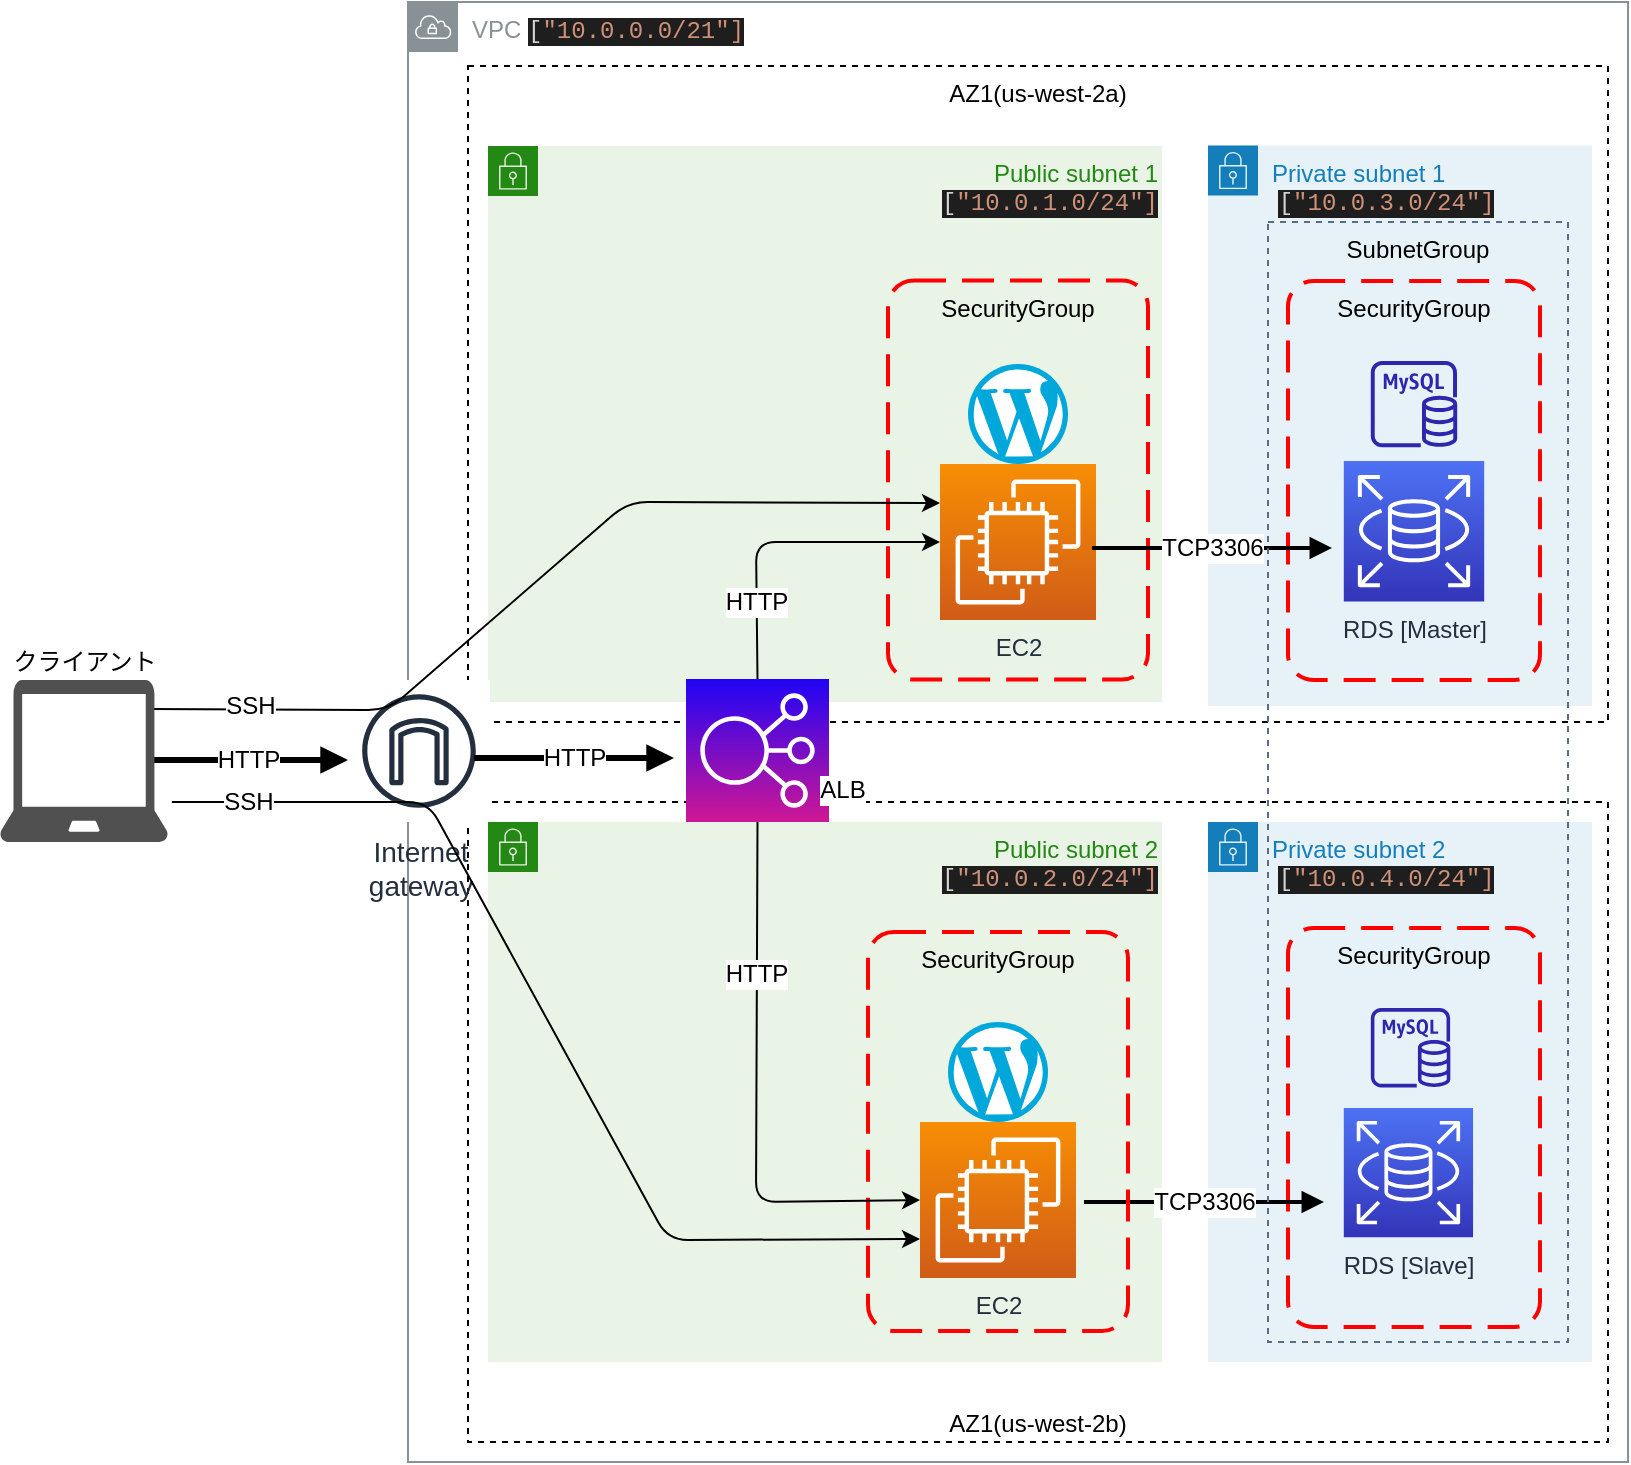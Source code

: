 <mxfile>
    <diagram id="af0zJv1sFqZIyem5Vi3e" name="ページ1">
        <mxGraphModel dx="1159" dy="779" grid="1" gridSize="10" guides="1" tooltips="1" connect="1" arrows="1" fold="1" page="1" pageScale="1" pageWidth="827" pageHeight="1169" math="0" shadow="0">
            <root>
                <mxCell id="0"/>
                <mxCell id="1" parent="0"/>
                <mxCell id="30" value="VPC&amp;nbsp;&lt;span style=&quot;border-color: var(--border-color); color: rgb(212, 212, 212); font-family: Consolas, &amp;quot;Courier New&amp;quot;, monospace; background-color: rgb(30, 30, 30);&quot;&gt;[&lt;/span&gt;&lt;span style=&quot;border-color: var(--border-color); font-family: Consolas, &amp;quot;Courier New&amp;quot;, monospace; background-color: rgb(30, 30, 30); color: rgb(206, 145, 120);&quot;&gt;&quot;10.0.0.0/21&quot;]&lt;/span&gt;" style="sketch=0;outlineConnect=0;gradientColor=none;html=1;whiteSpace=wrap;fontSize=12;fontStyle=0;shape=mxgraph.aws4.group;grIcon=mxgraph.aws4.group_vpc;strokeColor=#879196;fillColor=none;verticalAlign=top;align=left;spacingLeft=30;fontColor=#879196;dashed=0;rounded=0;" parent="1" vertex="1">
                    <mxGeometry x="210" y="20" width="610" height="730" as="geometry"/>
                </mxCell>
                <mxCell id="73" value="AZ1(us-west-2a)" style="fillColor=none;strokeColor=default;dashed=1;verticalAlign=top;fontStyle=0;fontColor=#000000;rounded=0;align=center;" parent="1" vertex="1">
                    <mxGeometry x="240" y="52" width="570" height="328" as="geometry"/>
                </mxCell>
                <mxCell id="27" value="AZ1(us-west-2b)" style="fillColor=none;strokeColor=default;dashed=1;verticalAlign=bottom;fontStyle=0;fontColor=#000000;rounded=0;align=center;" parent="1" vertex="1">
                    <mxGeometry x="240" y="420" width="570" height="320" as="geometry"/>
                </mxCell>
                <mxCell id="69" value="Public subnet 2&lt;br&gt;&amp;nbsp;&amp;nbsp;&lt;span style=&quot;border-color: var(--border-color); color: rgb(212, 212, 212); font-family: Consolas, &amp;quot;Courier New&amp;quot;, monospace; background-color: rgb(30, 30, 30);&quot;&gt;[&lt;/span&gt;&lt;span style=&quot;border-color: var(--border-color); font-family: Consolas, &amp;quot;Courier New&amp;quot;, monospace; background-color: rgb(30, 30, 30); color: rgb(206, 145, 120);&quot;&gt;&quot;10.0.2.0/24&quot;]&lt;/span&gt;" style="points=[[0,0],[0.25,0],[0.5,0],[0.75,0],[1,0],[1,0.25],[1,0.5],[1,0.75],[1,1],[0.75,1],[0.5,1],[0.25,1],[0,1],[0,0.75],[0,0.5],[0,0.25]];outlineConnect=0;gradientColor=none;html=1;whiteSpace=wrap;fontSize=12;fontStyle=0;container=1;pointerEvents=0;collapsible=0;recursiveResize=0;shape=mxgraph.aws4.group;grIcon=mxgraph.aws4.group_security_group;grStroke=0;strokeColor=#248814;fillColor=#E9F3E6;verticalAlign=top;align=right;spacingLeft=30;fontColor=#248814;dashed=0;" parent="1" vertex="1">
                    <mxGeometry x="250" y="430" width="337" height="270" as="geometry"/>
                </mxCell>
                <mxCell id="16" value="Private subnet 1&amp;nbsp;&lt;br&gt;&lt;span style=&quot;color: rgb(36, 136, 20);&quot;&gt;&amp;nbsp;&lt;/span&gt;&lt;span style=&quot;border-color: var(--border-color); color: rgb(212, 212, 212); font-family: Consolas, &amp;quot;Courier New&amp;quot;, monospace; background-color: rgb(30, 30, 30);&quot;&gt;[&lt;/span&gt;&lt;span style=&quot;border-color: var(--border-color); font-family: Consolas, &amp;quot;Courier New&amp;quot;, monospace; background-color: rgb(30, 30, 30); color: rgb(206, 145, 120);&quot;&gt;&quot;10.0.3.0/24&quot;]&lt;/span&gt;" style="points=[[0,0],[0.25,0],[0.5,0],[0.75,0],[1,0],[1,0.25],[1,0.5],[1,0.75],[1,1],[0.75,1],[0.5,1],[0.25,1],[0,1],[0,0.75],[0,0.5],[0,0.25]];outlineConnect=0;gradientColor=none;html=1;whiteSpace=wrap;fontSize=12;fontStyle=0;container=1;pointerEvents=0;collapsible=0;recursiveResize=0;shape=mxgraph.aws4.group;grIcon=mxgraph.aws4.group_security_group;grStroke=0;strokeColor=#147EBA;fillColor=#E6F2F8;verticalAlign=top;align=left;spacingLeft=30;fontColor=#147EBA;dashed=0;" parent="1" vertex="1">
                    <mxGeometry x="610" y="91.75" width="192" height="280.25" as="geometry"/>
                </mxCell>
                <mxCell id="57" value="" style="group" parent="16" vertex="1" connectable="0">
                    <mxGeometry x="40" y="67.75" width="126" height="199.5" as="geometry"/>
                </mxCell>
                <mxCell id="58" value="" style="group" parent="57" vertex="1" connectable="0">
                    <mxGeometry width="126" height="199.5" as="geometry"/>
                </mxCell>
                <mxCell id="59" value="SecurityGroup" style="rounded=1;arcSize=10;dashed=1;strokeColor=#ff0000;fillColor=none;gradientColor=none;dashPattern=8 4;strokeWidth=2;verticalAlign=top;" parent="58" vertex="1">
                    <mxGeometry width="126" height="199.5" as="geometry"/>
                </mxCell>
                <mxCell id="60" value="RDS [Master]" style="sketch=0;points=[[0,0,0],[0.25,0,0],[0.5,0,0],[0.75,0,0],[1,0,0],[0,1,0],[0.25,1,0],[0.5,1,0],[0.75,1,0],[1,1,0],[0,0.25,0],[0,0.5,0],[0,0.75,0],[1,0.25,0],[1,0.5,0],[1,0.75,0]];outlineConnect=0;fontColor=#232F3E;gradientColor=#4D72F3;gradientDirection=north;fillColor=#3334B9;strokeColor=#ffffff;dashed=0;verticalLabelPosition=bottom;verticalAlign=top;align=center;html=1;fontSize=12;fontStyle=0;aspect=fixed;shape=mxgraph.aws4.resourceIcon;resIcon=mxgraph.aws4.rds;" parent="58" vertex="1">
                    <mxGeometry x="27.9" y="90" width="70.2" height="70.2" as="geometry"/>
                </mxCell>
                <mxCell id="61" value="" style="sketch=0;outlineConnect=0;fontColor=#232F3E;gradientColor=none;fillColor=#2E27AD;strokeColor=none;dashed=0;verticalLabelPosition=bottom;verticalAlign=top;align=center;html=1;fontSize=12;fontStyle=0;aspect=fixed;pointerEvents=1;shape=mxgraph.aws4.rds_mysql_instance;rounded=0;" parent="58" vertex="1">
                    <mxGeometry x="41.4" y="40" width="43.2" height="43.2" as="geometry"/>
                </mxCell>
                <mxCell id="13" value="Public subnet 1&lt;br&gt;&amp;nbsp;&amp;nbsp;&lt;span style=&quot;border-color: var(--border-color); color: rgb(212, 212, 212); font-family: Consolas, &amp;quot;Courier New&amp;quot;, monospace; background-color: rgb(30, 30, 30);&quot;&gt;[&lt;/span&gt;&lt;span style=&quot;border-color: var(--border-color); font-family: Consolas, &amp;quot;Courier New&amp;quot;, monospace; background-color: rgb(30, 30, 30); color: rgb(206, 145, 120);&quot;&gt;&quot;10.0.1.0/24&quot;]&lt;/span&gt;" style="points=[[0,0],[0.25,0],[0.5,0],[0.75,0],[1,0],[1,0.25],[1,0.5],[1,0.75],[1,1],[0.75,1],[0.5,1],[0.25,1],[0,1],[0,0.75],[0,0.5],[0,0.25]];outlineConnect=0;gradientColor=none;html=1;whiteSpace=wrap;fontSize=12;fontStyle=0;container=1;pointerEvents=0;collapsible=0;recursiveResize=0;shape=mxgraph.aws4.group;grIcon=mxgraph.aws4.group_security_group;grStroke=0;strokeColor=#248814;fillColor=#E9F3E6;verticalAlign=top;align=right;spacingLeft=30;fontColor=#248814;dashed=0;" parent="1" vertex="1">
                    <mxGeometry x="250" y="92" width="337" height="278" as="geometry"/>
                </mxCell>
                <mxCell id="7" value="SecurityGroup" style="rounded=1;arcSize=10;dashed=1;strokeColor=#ff0000;fillColor=none;gradientColor=none;dashPattern=8 4;strokeWidth=2;verticalAlign=top;" parent="13" vertex="1">
                    <mxGeometry x="200" y="67.25" width="130" height="199.5" as="geometry"/>
                </mxCell>
                <mxCell id="63" value="" style="group" parent="13" vertex="1" connectable="0">
                    <mxGeometry x="226" y="109" width="78" height="128" as="geometry"/>
                </mxCell>
                <mxCell id="2" value="EC2" style="sketch=0;points=[[0,0,0],[0.25,0,0],[0.5,0,0],[0.75,0,0],[1,0,0],[0,1,0],[0.25,1,0],[0.5,1,0],[0.75,1,0],[1,1,0],[0,0.25,0],[0,0.5,0],[0,0.75,0],[1,0.25,0],[1,0.5,0],[1,0.75,0]];outlineConnect=0;fontColor=#232F3E;gradientColor=#F78E04;gradientDirection=north;fillColor=#D05C17;strokeColor=#ffffff;dashed=0;verticalLabelPosition=bottom;verticalAlign=top;align=center;html=1;fontSize=12;fontStyle=0;aspect=fixed;shape=mxgraph.aws4.resourceIcon;resIcon=mxgraph.aws4.ec2;" parent="63" vertex="1">
                    <mxGeometry y="50" width="78" height="78" as="geometry"/>
                </mxCell>
                <mxCell id="3" value="" style="dashed=0;outlineConnect=0;html=1;align=center;labelPosition=center;verticalLabelPosition=bottom;verticalAlign=top;shape=mxgraph.weblogos.wordpress_2;fillColor=#00A7DA;strokeColor=none" parent="63" vertex="1">
                    <mxGeometry x="14" width="50" height="50" as="geometry"/>
                </mxCell>
                <mxCell id="102" value="" style="endArrow=block;html=1;fontSize=12;fontColor=#000000;strokeWidth=2;endFill=1;" parent="13" edge="1">
                    <mxGeometry relative="1" as="geometry">
                        <mxPoint x="302" y="201" as="sourcePoint"/>
                        <mxPoint x="422" y="201" as="targetPoint"/>
                    </mxGeometry>
                </mxCell>
                <mxCell id="103" value="TCP3306" style="edgeLabel;resizable=0;html=1;align=center;verticalAlign=middle;rounded=0;strokeColor=#1A1A1A;fontSize=12;fontColor=#000000;" parent="102" connectable="0" vertex="1">
                    <mxGeometry relative="1" as="geometry"/>
                </mxCell>
                <mxCell id="17" value="Private subnet 2&amp;nbsp;&lt;br&gt;&lt;span style=&quot;color: rgb(36, 136, 20);&quot;&gt;&amp;nbsp;&lt;/span&gt;&lt;span style=&quot;border-color: var(--border-color); color: rgb(212, 212, 212); font-family: Consolas, &amp;quot;Courier New&amp;quot;, monospace; background-color: rgb(30, 30, 30);&quot;&gt;[&lt;/span&gt;&lt;span style=&quot;border-color: var(--border-color); font-family: Consolas, &amp;quot;Courier New&amp;quot;, monospace; background-color: rgb(30, 30, 30); color: rgb(206, 145, 120);&quot;&gt;&quot;10.0.4.0/24&quot;]&lt;/span&gt;" style="points=[[0,0],[0.25,0],[0.5,0],[0.75,0],[1,0],[1,0.25],[1,0.5],[1,0.75],[1,1],[0.75,1],[0.5,1],[0.25,1],[0,1],[0,0.75],[0,0.5],[0,0.25]];outlineConnect=0;gradientColor=none;html=1;whiteSpace=wrap;fontSize=12;fontStyle=0;container=1;pointerEvents=0;collapsible=0;recursiveResize=0;shape=mxgraph.aws4.group;grIcon=mxgraph.aws4.group_security_group;grStroke=0;strokeColor=#147EBA;fillColor=#E6F2F8;verticalAlign=top;align=left;spacingLeft=30;fontColor=#147EBA;dashed=0;" parent="1" vertex="1">
                    <mxGeometry x="610" y="430" width="192" height="270" as="geometry"/>
                </mxCell>
                <mxCell id="52" value="" style="group" parent="17" vertex="1" connectable="0">
                    <mxGeometry x="40" y="53" width="126" height="199.5" as="geometry"/>
                </mxCell>
                <mxCell id="56" value="" style="group" parent="52" vertex="1" connectable="0">
                    <mxGeometry width="126.0" height="199.5" as="geometry"/>
                </mxCell>
                <mxCell id="53" value="SecurityGroup" style="rounded=1;arcSize=10;dashed=1;strokeColor=#ff0000;fillColor=none;gradientColor=none;dashPattern=8 4;strokeWidth=2;verticalAlign=top;" parent="56" vertex="1">
                    <mxGeometry width="126.0" height="199.5" as="geometry"/>
                </mxCell>
                <mxCell id="54" value="RDS [Slave]" style="sketch=0;points=[[0,0,0],[0.25,0,0],[0.5,0,0],[0.75,0,0],[1,0,0],[0,1,0],[0.25,1,0],[0.5,1,0],[0.75,1,0],[1,1,0],[0,0.25,0],[0,0.5,0],[0,0.75,0],[1,0.25,0],[1,0.5,0],[1,0.75,0]];outlineConnect=0;fontColor=#232F3E;gradientColor=#4D72F3;gradientDirection=north;fillColor=#3334B9;strokeColor=#ffffff;dashed=0;verticalLabelPosition=bottom;verticalAlign=top;align=center;html=1;fontSize=12;fontStyle=0;aspect=fixed;shape=mxgraph.aws4.resourceIcon;resIcon=mxgraph.aws4.rds;" parent="56" vertex="1">
                    <mxGeometry x="27.9" y="90" width="64.629" height="64.629" as="geometry"/>
                </mxCell>
                <mxCell id="55" value="" style="sketch=0;outlineConnect=0;fontColor=#232F3E;gradientColor=none;fillColor=#2E27AD;strokeColor=none;dashed=0;verticalLabelPosition=bottom;verticalAlign=top;align=center;html=1;fontSize=12;fontStyle=0;aspect=fixed;pointerEvents=1;shape=mxgraph.aws4.rds_mysql_instance;rounded=0;" parent="56" vertex="1">
                    <mxGeometry x="41.4" y="40" width="39.771" height="39.771" as="geometry"/>
                </mxCell>
                <mxCell id="100" value="" style="endArrow=block;html=1;fontSize=12;fontColor=#000000;strokeWidth=2;endFill=1;" parent="17" edge="1">
                    <mxGeometry relative="1" as="geometry">
                        <mxPoint x="-62" y="190" as="sourcePoint"/>
                        <mxPoint x="58" y="190" as="targetPoint"/>
                    </mxGeometry>
                </mxCell>
                <mxCell id="101" value="TCP3306" style="edgeLabel;resizable=0;html=1;align=center;verticalAlign=middle;rounded=0;strokeColor=#1A1A1A;fontSize=12;fontColor=#000000;" parent="100" connectable="0" vertex="1">
                    <mxGeometry relative="1" as="geometry"/>
                </mxCell>
                <mxCell id="23" value="SubnetGroup" style="fillColor=none;strokeColor=#5A6C86;dashed=1;verticalAlign=top;fontStyle=0;fontColor=#000000;" parent="17" vertex="1">
                    <mxGeometry x="30" y="-300" width="150" height="560" as="geometry"/>
                </mxCell>
                <mxCell id="32" value="&lt;font style=&quot;font-size: 14px;&quot;&gt;Internet&lt;br&gt;gateway&lt;/font&gt;" style="sketch=0;outlineConnect=0;fontColor=#232F3E;gradientColor=none;strokeColor=#232F3E;fillColor=#ffffff;dashed=0;verticalLabelPosition=bottom;verticalAlign=top;align=center;html=1;fontSize=12;fontStyle=0;aspect=fixed;shape=mxgraph.aws4.resourceIcon;resIcon=mxgraph.aws4.internet_gateway;rounded=0;labelPosition=center;" parent="1" vertex="1">
                    <mxGeometry x="180" y="359" width="71" height="71" as="geometry"/>
                </mxCell>
                <mxCell id="38" value="" style="endArrow=classic;fontSize=12;fontColor=#FF0000;fontStyle=1;labelBorderColor=#FF0000;entryX=0;entryY=0.25;entryDx=0;entryDy=0;entryPerimeter=0;" parent="1" target="2" edge="1">
                    <mxGeometry relative="1" as="geometry">
                        <mxPoint x="80" y="373.5" as="sourcePoint"/>
                        <mxPoint x="180" y="373.5" as="targetPoint"/>
                        <Array as="points">
                            <mxPoint x="200" y="374"/>
                            <mxPoint x="320" y="270"/>
                        </Array>
                    </mxGeometry>
                </mxCell>
                <mxCell id="39" value="SSH" style="edgeLabel;resizable=0;html=1;align=center;verticalAlign=middle;rounded=0;strokeColor=#1A1A1A;fontSize=12;fontColor=#000000;" parent="38" connectable="0" vertex="1">
                    <mxGeometry relative="1" as="geometry">
                        <mxPoint x="-143" y="62" as="offset"/>
                    </mxGeometry>
                </mxCell>
                <mxCell id="40" value="" style="endArrow=block;html=1;fontSize=12;fontColor=#000000;strokeWidth=3;endFill=1;" parent="1" edge="1">
                    <mxGeometry relative="1" as="geometry">
                        <mxPoint x="80" y="399" as="sourcePoint"/>
                        <mxPoint x="180" y="399" as="targetPoint"/>
                    </mxGeometry>
                </mxCell>
                <mxCell id="41" value="HTTP" style="edgeLabel;resizable=0;html=1;align=center;verticalAlign=middle;rounded=0;strokeColor=#1A1A1A;fontSize=12;fontColor=#000000;" parent="40" connectable="0" vertex="1">
                    <mxGeometry relative="1" as="geometry"/>
                </mxCell>
                <mxCell id="68" value="" style="group" parent="1" vertex="1" connectable="0">
                    <mxGeometry x="440" y="485" width="130" height="199.5" as="geometry"/>
                </mxCell>
                <mxCell id="64" value="SecurityGroup" style="rounded=1;arcSize=10;dashed=1;strokeColor=#ff0000;fillColor=none;gradientColor=none;dashPattern=8 4;strokeWidth=2;verticalAlign=top;" parent="68" vertex="1">
                    <mxGeometry width="130" height="199.5" as="geometry"/>
                </mxCell>
                <mxCell id="65" value="" style="group" parent="68" vertex="1" connectable="0">
                    <mxGeometry x="26" y="45" width="78" height="128" as="geometry"/>
                </mxCell>
                <mxCell id="66" value="EC2" style="sketch=0;points=[[0,0,0],[0.25,0,0],[0.5,0,0],[0.75,0,0],[1,0,0],[0,1,0],[0.25,1,0],[0.5,1,0],[0.75,1,0],[1,1,0],[0,0.25,0],[0,0.5,0],[0,0.75,0],[1,0.25,0],[1,0.5,0],[1,0.75,0]];outlineConnect=0;fontColor=#232F3E;gradientColor=#F78E04;gradientDirection=north;fillColor=#D05C17;strokeColor=#ffffff;dashed=0;verticalLabelPosition=bottom;verticalAlign=top;align=center;html=1;fontSize=12;fontStyle=0;aspect=fixed;shape=mxgraph.aws4.resourceIcon;resIcon=mxgraph.aws4.ec2;" parent="65" vertex="1">
                    <mxGeometry y="50" width="78" height="78" as="geometry"/>
                </mxCell>
                <mxCell id="67" value="" style="dashed=0;outlineConnect=0;html=1;align=center;labelPosition=center;verticalLabelPosition=bottom;verticalAlign=top;shape=mxgraph.weblogos.wordpress_2;fillColor=#00A7DA;strokeColor=none" parent="65" vertex="1">
                    <mxGeometry x="14" width="50" height="50" as="geometry"/>
                </mxCell>
                <mxCell id="72" value="" style="sketch=0;points=[[0,0,0],[0.25,0,0],[0.5,0,0],[0.75,0,0],[1,0,0],[0,1,0],[0.25,1,0],[0.5,1,0],[0.75,1,0],[1,1,0],[0,0.25,0],[0,0.5,0],[0,0.75,0],[1,0.25,0],[1,0.5,0],[1,0.75,0]];outlineConnect=0;fontColor=#232F3E;gradientColor=#2004f6;gradientDirection=north;fillColor=#cf1794;strokeColor=#ffffff;dashed=0;verticalLabelPosition=bottom;verticalAlign=top;align=center;html=1;fontSize=12;fontStyle=0;aspect=fixed;shape=mxgraph.aws4.resourceIcon;resIcon=mxgraph.aws4.elastic_load_balancing;horizontal=1;" parent="1" vertex="1">
                    <mxGeometry x="349" y="358.5" width="71.5" height="71.5" as="geometry"/>
                </mxCell>
                <mxCell id="82" value="" style="endArrow=classic;html=1;exitX=0.5;exitY=0;exitDx=0;exitDy=0;exitPerimeter=0;" parent="1" source="72" target="2" edge="1">
                    <mxGeometry relative="1" as="geometry">
                        <mxPoint x="360" y="400" as="sourcePoint"/>
                        <mxPoint x="460" y="400" as="targetPoint"/>
                        <Array as="points">
                            <mxPoint x="384" y="290"/>
                        </Array>
                    </mxGeometry>
                </mxCell>
                <mxCell id="83" value="HTTP" style="edgeLabel;resizable=0;html=1;align=center;verticalAlign=middle;fillColor=#cf1794;gradientColor=#2004f6;fontSize=12;" parent="82" connectable="0" vertex="1">
                    <mxGeometry relative="1" as="geometry">
                        <mxPoint x="-12" y="30" as="offset"/>
                    </mxGeometry>
                </mxCell>
                <mxCell id="84" value="" style="endArrow=classic;html=1;exitX=0.5;exitY=1;exitDx=0;exitDy=0;exitPerimeter=0;entryX=0;entryY=0.5;entryDx=0;entryDy=0;entryPerimeter=0;" parent="1" source="72" target="66" edge="1">
                    <mxGeometry relative="1" as="geometry">
                        <mxPoint x="360" y="400" as="sourcePoint"/>
                        <mxPoint x="460" y="400" as="targetPoint"/>
                        <Array as="points">
                            <mxPoint x="384" y="620"/>
                        </Array>
                    </mxGeometry>
                </mxCell>
                <mxCell id="85" value="HTTP" style="edgeLabel;resizable=0;html=1;align=center;verticalAlign=middle;fillColor=#cf1794;gradientColor=#2004f6;fontSize=12;" parent="84" connectable="0" vertex="1">
                    <mxGeometry relative="1" as="geometry">
                        <mxPoint y="-60" as="offset"/>
                    </mxGeometry>
                </mxCell>
                <mxCell id="91" value="" style="endArrow=classic;fontSize=12;fontColor=#FF0000;fontStyle=1;labelBorderColor=#FF0000;entryX=0;entryY=0.75;entryDx=0;entryDy=0;entryPerimeter=0;exitX=1.023;exitY=0.753;exitDx=0;exitDy=0;exitPerimeter=0;" parent="1" source="33" target="66" edge="1">
                    <mxGeometry relative="1" as="geometry">
                        <mxPoint x="110" y="420" as="sourcePoint"/>
                        <mxPoint x="486" y="280.5" as="targetPoint"/>
                        <Array as="points">
                            <mxPoint x="220" y="420"/>
                            <mxPoint x="340" y="639"/>
                        </Array>
                    </mxGeometry>
                </mxCell>
                <mxCell id="92" value="SSH" style="edgeLabel;resizable=0;html=1;align=center;verticalAlign=middle;rounded=0;strokeColor=#1A1A1A;fontSize=12;fontColor=#000000;" parent="91" connectable="0" vertex="1">
                    <mxGeometry relative="1" as="geometry">
                        <mxPoint x="-150" y="-109" as="offset"/>
                    </mxGeometry>
                </mxCell>
                <mxCell id="93" value="ALB" style="edgeLabel;resizable=0;html=1;align=center;verticalAlign=middle;rounded=0;strokeColor=#1A1A1A;fontSize=12;fontColor=#000000;" parent="1" connectable="0" vertex="1">
                    <mxGeometry x="414.005" y="408.997" as="geometry">
                        <mxPoint x="13" y="5" as="offset"/>
                    </mxGeometry>
                </mxCell>
                <mxCell id="105" value="" style="endArrow=block;html=1;fontSize=12;fontColor=#000000;strokeWidth=3;endFill=1;" parent="1" edge="1">
                    <mxGeometry relative="1" as="geometry">
                        <mxPoint x="243" y="398" as="sourcePoint"/>
                        <mxPoint x="343" y="398" as="targetPoint"/>
                    </mxGeometry>
                </mxCell>
                <mxCell id="106" value="HTTP" style="edgeLabel;resizable=0;html=1;align=center;verticalAlign=middle;rounded=0;strokeColor=#1A1A1A;fontSize=12;fontColor=#000000;" parent="105" connectable="0" vertex="1">
                    <mxGeometry relative="1" as="geometry"/>
                </mxCell>
                <mxCell id="33" value="クライアント" style="sketch=0;pointerEvents=1;shadow=0;dashed=0;html=1;strokeColor=none;fillColor=#505050;labelPosition=center;verticalLabelPosition=top;verticalAlign=bottom;outlineConnect=0;align=center;shape=mxgraph.office.devices.laptop;rounded=0;fontSize=12;fontColor=#000000;" parent="1" vertex="1">
                    <mxGeometry x="6" y="359" width="84" height="81" as="geometry"/>
                </mxCell>
            </root>
        </mxGraphModel>
    </diagram>
</mxfile>